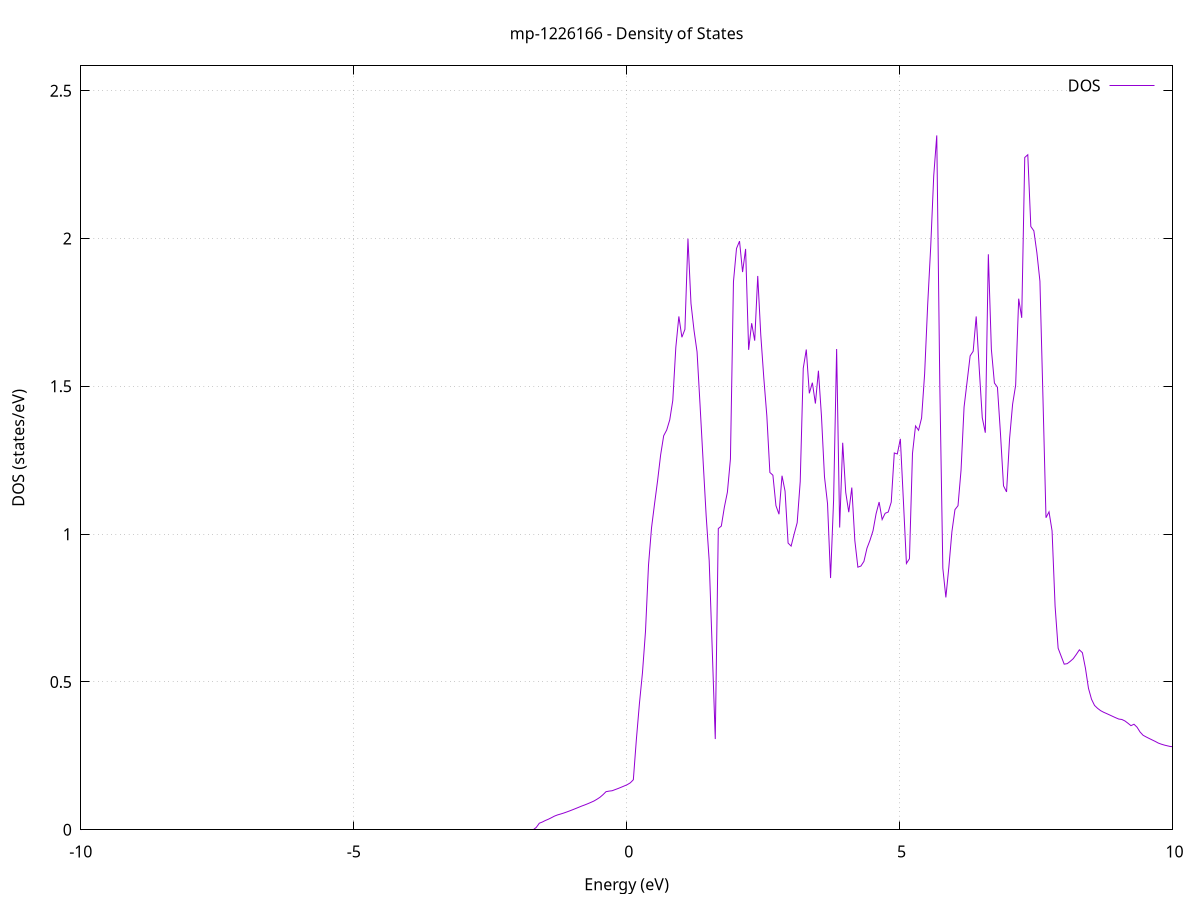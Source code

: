 set title 'mp-1226166 - Density of States'
set xlabel 'Energy (eV)'
set ylabel 'DOS (states/eV)'
set grid
set xrange [-10:10]
set yrange [0:2.584]
set xzeroaxis lt -1
set terminal png size 800,600
set output 'mp-1226166_dos_gnuplot.png'
plot '-' using 1:2 with lines title 'DOS'
-42.567900 0.000000
-42.512300 0.000000
-42.456700 0.000000
-42.401100 0.000000
-42.345500 0.000000
-42.290000 0.000000
-42.234400 0.000000
-42.178800 0.000000
-42.123200 0.000000
-42.067600 0.000000
-42.012000 0.000000
-41.956400 0.000000
-41.900800 0.000000
-41.845300 0.000000
-41.789700 0.000000
-41.734100 0.000000
-41.678500 0.000000
-41.622900 0.000000
-41.567300 0.000000
-41.511700 0.000000
-41.456200 0.000000
-41.400600 0.000000
-41.345000 0.000000
-41.289400 0.000000
-41.233800 0.000000
-41.178200 0.000000
-41.122600 0.000000
-41.067000 0.000000
-41.011500 0.000000
-40.955900 0.000000
-40.900300 0.000000
-40.844700 0.000000
-40.789100 0.000000
-40.733500 0.000000
-40.677900 0.000000
-40.622400 0.000000
-40.566800 0.000000
-40.511200 0.000000
-40.455600 0.000000
-40.400000 0.000000
-40.344400 0.000000
-40.288800 0.000000
-40.233200 0.000000
-40.177700 0.000000
-40.122100 0.000000
-40.066500 0.000000
-40.010900 0.000000
-39.955300 0.000000
-39.899700 0.000000
-39.844100 0.000000
-39.788600 0.000000
-39.733000 0.000000
-39.677400 0.000000
-39.621800 0.000000
-39.566200 0.000000
-39.510600 0.000000
-39.455000 0.000000
-39.399400 0.000000
-39.343900 0.000000
-39.288300 0.000000
-39.232700 0.000000
-39.177100 0.000000
-39.121500 0.000000
-39.065900 0.000000
-39.010300 0.000000
-38.954800 0.000000
-38.899200 0.000000
-38.843600 0.000000
-38.788000 0.000000
-38.732400 0.000000
-38.676800 0.000000
-38.621200 0.000000
-38.565600 0.000000
-38.510100 0.000000
-38.454500 0.000000
-38.398900 0.000000
-38.343300 0.000000
-38.287700 0.000000
-38.232100 0.000000
-38.176500 0.000000
-38.121000 0.000000
-38.065400 0.000000
-38.009800 0.000000
-37.954200 0.000000
-37.898600 0.000000
-37.843000 0.000000
-37.787400 0.000000
-37.731900 0.000000
-37.676300 0.000000
-37.620700 0.000000
-37.565100 0.000000
-37.509500 0.000000
-37.453900 0.000000
-37.398300 0.000000
-37.342700 0.000000
-37.287200 0.000000
-37.231600 0.000000
-37.176000 0.000000
-37.120400 0.000000
-37.064800 0.000000
-37.009200 0.000000
-36.953600 0.000000
-36.898100 0.000000
-36.842500 0.000000
-36.786900 0.000000
-36.731300 5.081900
-36.675700 13.425500
-36.620100 4.157400
-36.564500 2.835200
-36.508900 3.525400
-36.453400 5.686600
-36.397800 6.698600
-36.342200 4.950300
-36.286600 0.000000
-36.231000 0.000000
-36.175400 0.000000
-36.119800 0.000000
-36.064300 0.000000
-36.008700 0.000000
-35.953100 0.000000
-35.897500 0.000000
-35.841900 0.000000
-35.786300 0.000000
-35.730700 0.000000
-35.675100 0.000000
-35.619600 0.000000
-35.564000 0.000000
-35.508400 0.000000
-35.452800 0.000000
-35.397200 0.000000
-35.341600 0.000000
-35.286000 0.000000
-35.230500 0.000000
-35.174900 0.000000
-35.119300 0.000000
-35.063700 0.000000
-35.008100 0.000000
-34.952500 0.000000
-34.896900 0.000000
-34.841300 0.000000
-34.785800 0.000000
-34.730200 0.000000
-34.674600 0.000000
-34.619000 0.000000
-34.563400 0.000000
-34.507800 0.000000
-34.452200 0.000000
-34.396700 0.000000
-34.341100 0.000000
-34.285500 0.000000
-34.229900 0.000000
-34.174300 0.000000
-34.118700 0.000000
-34.063100 0.000000
-34.007500 0.000000
-33.952000 0.000000
-33.896400 0.000000
-33.840800 0.000000
-33.785200 0.000000
-33.729600 0.000000
-33.674000 0.000000
-33.618400 0.000000
-33.562900 0.000000
-33.507300 0.000000
-33.451700 0.000000
-33.396100 0.000000
-33.340500 0.000000
-33.284900 0.000000
-33.229300 0.000000
-33.173700 0.000000
-33.118200 0.000000
-33.062600 0.000000
-33.007000 0.000000
-32.951400 0.000000
-32.895800 0.000000
-32.840200 0.000000
-32.784600 0.000000
-32.729100 0.000000
-32.673500 0.000000
-32.617900 0.000000
-32.562300 0.000000
-32.506700 0.000000
-32.451100 0.000000
-32.395500 0.000000
-32.339900 0.000000
-32.284400 0.000000
-32.228800 0.000000
-32.173200 0.000000
-32.117600 0.000000
-32.062000 0.000000
-32.006400 0.000000
-31.950800 0.000000
-31.895300 0.000000
-31.839700 0.000000
-31.784100 0.000000
-31.728500 0.000000
-31.672900 0.000000
-31.617300 0.000000
-31.561700 0.000000
-31.506100 0.000000
-31.450600 0.000000
-31.395000 0.000000
-31.339400 0.000000
-31.283800 0.000000
-31.228200 0.000000
-31.172600 0.000000
-31.117000 0.000000
-31.061500 0.000000
-31.005900 0.000000
-30.950300 0.000000
-30.894700 0.000000
-30.839100 0.000000
-30.783500 0.000000
-30.727900 0.000000
-30.672300 0.000000
-30.616800 0.000000
-30.561200 0.000000
-30.505600 0.000000
-30.450000 0.000000
-30.394400 0.000000
-30.338800 0.000000
-30.283200 0.000000
-30.227700 0.000000
-30.172100 0.000000
-30.116500 0.000000
-30.060900 0.000000
-30.005300 0.000000
-29.949700 0.000000
-29.894100 0.000000
-29.838500 0.000000
-29.783000 0.000000
-29.727400 0.000000
-29.671800 0.000000
-29.616200 0.000000
-29.560600 0.000000
-29.505000 0.000000
-29.449400 0.000000
-29.393900 0.000000
-29.338300 0.000000
-29.282700 0.000000
-29.227100 0.000000
-29.171500 0.000000
-29.115900 0.000000
-29.060300 0.000000
-29.004700 0.000000
-28.949200 0.000000
-28.893600 0.000000
-28.838000 0.000000
-28.782400 0.000000
-28.726800 0.000000
-28.671200 0.000000
-28.615600 0.000000
-28.560100 0.000000
-28.504500 0.000000
-28.448900 0.000000
-28.393300 0.000000
-28.337700 0.000000
-28.282100 0.000000
-28.226500 0.000000
-28.170900 0.000000
-28.115400 0.000000
-28.059800 0.000000
-28.004200 0.000000
-27.948600 0.000000
-27.893000 0.000000
-27.837400 0.000000
-27.781800 0.000000
-27.726300 0.000000
-27.670700 0.000000
-27.615100 0.000000
-27.559500 0.000000
-27.503900 0.000000
-27.448300 0.000000
-27.392700 0.000000
-27.337100 0.000000
-27.281600 0.000000
-27.226000 0.000000
-27.170400 0.000000
-27.114800 0.000000
-27.059200 0.000000
-27.003600 0.000000
-26.948000 0.000000
-26.892500 0.000000
-26.836900 0.000000
-26.781300 0.000000
-26.725700 0.000000
-26.670100 0.000000
-26.614500 0.000000
-26.558900 0.000000
-26.503300 0.000000
-26.447800 0.000000
-26.392200 0.000000
-26.336600 0.000000
-26.281000 0.000000
-26.225400 0.000000
-26.169800 0.000000
-26.114200 0.000000
-26.058700 0.000000
-26.003100 0.000000
-25.947500 0.000000
-25.891900 0.000000
-25.836300 0.000000
-25.780700 0.000000
-25.725100 0.000000
-25.669500 0.000000
-25.614000 0.000000
-25.558400 0.000000
-25.502800 0.000000
-25.447200 0.000000
-25.391600 0.000000
-25.336000 0.000000
-25.280400 0.000000
-25.224900 0.000000
-25.169300 0.000000
-25.113700 0.000000
-25.058100 0.000000
-25.002500 0.000000
-24.946900 0.000000
-24.891300 0.000000
-24.835700 0.000000
-24.780200 0.000000
-24.724600 0.000000
-24.669000 0.000000
-24.613400 0.000000
-24.557800 0.000000
-24.502200 0.000000
-24.446600 0.000000
-24.391100 0.000000
-24.335500 0.000000
-24.279900 0.000000
-24.224300 0.000000
-24.168700 0.000000
-24.113100 0.000000
-24.057500 0.000000
-24.001900 0.000000
-23.946400 0.000000
-23.890800 0.000000
-23.835200 0.000000
-23.779600 0.000000
-23.724000 0.000000
-23.668400 0.000000
-23.612800 0.000000
-23.557300 0.000000
-23.501700 0.000000
-23.446100 0.000000
-23.390500 0.000000
-23.334900 0.000000
-23.279300 0.000000
-23.223700 0.000000
-23.168200 0.000000
-23.112600 0.000000
-23.057000 0.000000
-23.001400 0.000000
-22.945800 0.000000
-22.890200 0.000000
-22.834600 0.000000
-22.779000 0.000000
-22.723500 0.000000
-22.667900 0.000000
-22.612300 0.000000
-22.556700 0.000000
-22.501100 0.000000
-22.445500 0.000000
-22.389900 0.000000
-22.334400 0.000000
-22.278800 0.000000
-22.223200 0.000000
-22.167600 0.000000
-22.112000 0.000000
-22.056400 0.000000
-22.000800 0.000000
-21.945200 0.000000
-21.889700 0.000000
-21.834100 0.000000
-21.778500 0.000000
-21.722900 0.000000
-21.667300 0.000000
-21.611700 0.000000
-21.556100 0.000000
-21.500600 0.000000
-21.445000 0.000000
-21.389400 0.000000
-21.333800 0.000000
-21.278200 0.000000
-21.222600 0.000000
-21.167000 0.000000
-21.111400 0.000000
-21.055900 0.000000
-21.000300 0.000000
-20.944700 0.000000
-20.889100 0.000000
-20.833500 0.000000
-20.777900 0.000000
-20.722300 0.000000
-20.666800 0.000000
-20.611200 0.000000
-20.555600 0.000000
-20.500000 0.000000
-20.444400 0.000000
-20.388800 0.000000
-20.333200 0.000000
-20.277600 0.000000
-20.222100 0.000000
-20.166500 0.000000
-20.110900 0.000000
-20.055300 0.000000
-19.999700 0.000000
-19.944100 0.000000
-19.888500 0.000000
-19.833000 0.000000
-19.777400 0.000000
-19.721800 0.000000
-19.666200 0.000000
-19.610600 0.000000
-19.555000 0.000000
-19.499400 0.000000
-19.443800 0.000000
-19.388300 0.000000
-19.332700 0.000000
-19.277100 0.000000
-19.221500 0.000000
-19.165900 0.000000
-19.110300 0.000000
-19.054700 0.000000
-18.999200 0.000000
-18.943600 0.000000
-18.888000 0.000000
-18.832400 0.000000
-18.776800 0.000000
-18.721200 0.000000
-18.665600 0.000000
-18.610000 0.000000
-18.554500 0.000000
-18.498900 0.000000
-18.443300 0.000000
-18.387700 0.000000
-18.332100 0.000000
-18.276500 0.000000
-18.220900 0.000000
-18.165400 0.000000
-18.109800 0.000000
-18.054200 0.000000
-17.998600 0.000000
-17.943000 0.000000
-17.887400 0.000000
-17.831800 0.000000
-17.776200 0.000000
-17.720700 0.000000
-17.665100 0.000000
-17.609500 0.000000
-17.553900 0.000000
-17.498300 0.000000
-17.442700 0.000000
-17.387100 0.000000
-17.331600 0.000000
-17.276000 0.000000
-17.220400 0.000000
-17.164800 0.000000
-17.109200 0.000000
-17.053600 0.000000
-16.998000 0.000000
-16.942400 0.000000
-16.886900 0.000000
-16.831300 0.000000
-16.775700 0.000000
-16.720100 0.000000
-16.664500 0.000000
-16.608900 0.000000
-16.553300 0.000000
-16.497800 0.000000
-16.442200 0.000000
-16.386600 0.000000
-16.331000 0.000000
-16.275400 0.000000
-16.219800 0.000000
-16.164200 0.000000
-16.108600 0.000000
-16.053100 0.000000
-15.997500 0.000000
-15.941900 0.000000
-15.886300 0.000000
-15.830700 0.000000
-15.775100 0.000000
-15.719500 0.000000
-15.664000 0.000000
-15.608400 0.000000
-15.552800 0.000000
-15.497200 0.000000
-15.441600 0.000000
-15.386000 0.000000
-15.330400 0.000000
-15.274800 0.000000
-15.219300 0.000000
-15.163700 0.000000
-15.108100 0.000000
-15.052500 0.000000
-14.996900 0.000000
-14.941300 0.000000
-14.885700 0.000000
-14.830200 0.000000
-14.774600 0.000000
-14.719000 0.000000
-14.663400 0.000000
-14.607800 0.000000
-14.552200 0.000000
-14.496600 0.000000
-14.441000 0.000000
-14.385500 0.000000
-14.329900 0.000000
-14.274300 0.000000
-14.218700 0.000000
-14.163100 0.000000
-14.107500 0.000000
-14.051900 0.000000
-13.996400 0.000000
-13.940800 0.000000
-13.885200 0.000000
-13.829600 0.000000
-13.774000 0.000000
-13.718400 0.000000
-13.662800 0.000000
-13.607200 0.000000
-13.551700 0.000000
-13.496100 0.000000
-13.440500 0.000000
-13.384900 0.000000
-13.329300 0.000000
-13.273700 0.000000
-13.218100 0.000000
-13.162600 0.000000
-13.107000 0.000000
-13.051400 0.000000
-12.995800 0.000000
-12.940200 0.000000
-12.884600 0.000000
-12.829000 0.000000
-12.773400 0.000000
-12.717900 0.000000
-12.662300 0.000000
-12.606700 0.000000
-12.551100 0.000000
-12.495500 0.000000
-12.439900 0.000000
-12.384300 0.000000
-12.328800 0.000000
-12.273200 0.000000
-12.217600 0.000000
-12.162000 0.000000
-12.106400 0.000000
-12.050800 0.000000
-11.995200 0.000000
-11.939600 0.000000
-11.884100 0.000000
-11.828500 0.000000
-11.772900 0.000000
-11.717300 0.000000
-11.661700 0.000000
-11.606100 0.000000
-11.550500 0.000000
-11.495000 0.000000
-11.439400 0.000000
-11.383800 0.000000
-11.328200 0.000000
-11.272600 0.000000
-11.217000 0.000000
-11.161400 0.000000
-11.105800 0.000000
-11.050300 0.000000
-10.994700 0.000000
-10.939100 0.000000
-10.883500 0.000000
-10.827900 0.000000
-10.772300 0.000000
-10.716700 0.000000
-10.661200 0.000000
-10.605600 0.000000
-10.550000 0.000000
-10.494400 0.000000
-10.438800 0.000000
-10.383200 0.000000
-10.327600 0.000000
-10.272000 0.000000
-10.216500 0.000000
-10.160900 0.000000
-10.105300 0.000000
-10.049700 0.000000
-9.994100 0.000000
-9.938500 0.000000
-9.882900 0.000000
-9.827400 0.000000
-9.771800 0.000000
-9.716200 0.000000
-9.660600 0.000000
-9.605000 0.000000
-9.549400 0.000000
-9.493800 0.000000
-9.438200 0.000000
-9.382700 0.000000
-9.327100 0.000000
-9.271500 0.000000
-9.215900 0.000000
-9.160300 0.000000
-9.104700 0.000000
-9.049100 0.000000
-8.993600 0.000000
-8.938000 0.000000
-8.882400 0.000000
-8.826800 0.000000
-8.771200 0.000000
-8.715600 0.000000
-8.660000 0.000000
-8.604500 0.000000
-8.548900 0.000000
-8.493300 0.000000
-8.437700 0.000000
-8.382100 0.000000
-8.326500 0.000000
-8.270900 0.000000
-8.215300 0.000000
-8.159800 0.000000
-8.104200 0.000000
-8.048600 0.000000
-7.993000 0.000000
-7.937400 0.000000
-7.881800 0.000000
-7.826200 0.000000
-7.770700 0.000000
-7.715100 0.000000
-7.659500 0.000000
-7.603900 0.000000
-7.548300 0.000000
-7.492700 0.000000
-7.437100 0.000000
-7.381500 0.000000
-7.326000 0.000000
-7.270400 0.000000
-7.214800 0.000000
-7.159200 0.000000
-7.103600 0.000000
-7.048000 0.000000
-6.992400 0.000000
-6.936900 0.000000
-6.881300 0.000000
-6.825700 0.000000
-6.770100 0.000000
-6.714500 0.000000
-6.658900 0.000000
-6.603300 0.000000
-6.547700 0.000000
-6.492200 0.000000
-6.436600 0.000000
-6.381000 0.000000
-6.325400 0.000000
-6.269800 0.000000
-6.214200 0.000000
-6.158600 0.000000
-6.103100 0.000000
-6.047500 0.000000
-5.991900 0.000000
-5.936300 0.000000
-5.880700 0.000000
-5.825100 0.000000
-5.769500 0.000000
-5.713900 0.000000
-5.658400 0.000000
-5.602800 0.000000
-5.547200 0.000000
-5.491600 0.000000
-5.436000 0.000000
-5.380400 0.000000
-5.324800 0.000000
-5.269300 0.000000
-5.213700 0.000000
-5.158100 0.000000
-5.102500 0.000000
-5.046900 0.000000
-4.991300 0.000000
-4.935700 0.000000
-4.880100 0.000000
-4.824600 0.000000
-4.769000 0.000000
-4.713400 0.000000
-4.657800 0.000000
-4.602200 0.000000
-4.546600 0.000000
-4.491000 0.000000
-4.435500 0.000000
-4.379900 0.000000
-4.324300 0.000000
-4.268700 0.000000
-4.213100 0.000000
-4.157500 0.000000
-4.101900 0.000000
-4.046300 0.000000
-3.990800 0.000000
-3.935200 0.000000
-3.879600 0.000000
-3.824000 0.000000
-3.768400 0.000000
-3.712800 0.000000
-3.657200 0.000000
-3.601700 0.000000
-3.546100 0.000000
-3.490500 0.000000
-3.434900 0.000000
-3.379300 0.000000
-3.323700 0.000000
-3.268100 0.000000
-3.212500 0.000000
-3.157000 0.000000
-3.101400 0.000000
-3.045800 0.000000
-2.990200 0.000000
-2.934600 0.000000
-2.879000 0.000000
-2.823400 0.000000
-2.767900 0.000000
-2.712300 0.000000
-2.656700 0.000000
-2.601100 0.000000
-2.545500 0.000000
-2.489900 0.000000
-2.434300 0.000000
-2.378700 0.000000
-2.323200 0.000000
-2.267600 0.000000
-2.212000 0.000000
-2.156400 0.000000
-2.100800 0.000000
-2.045200 0.000000
-1.989600 0.000000
-1.934100 0.000000
-1.878500 0.000000
-1.822900 0.000000
-1.767300 0.000000
-1.711700 0.000000
-1.656100 0.007900
-1.600500 0.022100
-1.544900 0.026200
-1.489400 0.031400
-1.433800 0.035700
-1.378200 0.040800
-1.322600 0.046200
-1.267000 0.050200
-1.211400 0.053200
-1.155800 0.056400
-1.100300 0.060000
-1.044700 0.063800
-0.989100 0.067800
-0.933500 0.071900
-0.877900 0.076100
-0.822300 0.080300
-0.766700 0.084100
-0.711100 0.088200
-0.655600 0.092600
-0.600000 0.097200
-0.544400 0.103200
-0.488800 0.109900
-0.433200 0.118700
-0.377600 0.128900
-0.322000 0.130800
-0.266500 0.132000
-0.210900 0.135900
-0.155300 0.139700
-0.099700 0.143900
-0.044100 0.148200
0.011500 0.152700
0.067100 0.158800
0.122700 0.169300
0.178200 0.305600
0.233800 0.426200
0.289400 0.530300
0.345000 0.670000
0.400600 0.895700
0.456200 1.022100
0.511800 1.103400
0.567300 1.181400
0.622900 1.268400
0.678500 1.332900
0.734100 1.352400
0.789700 1.386700
0.845300 1.452300
0.900900 1.631700
0.956500 1.736500
1.012000 1.666000
1.067600 1.692700
1.123200 1.999400
1.178800 1.780200
1.234400 1.689200
1.290000 1.616500
1.345600 1.434500
1.401100 1.246600
1.456700 1.062300
1.512300 0.909900
1.567900 0.610900
1.623500 0.306900
1.679100 1.018900
1.734700 1.027300
1.790300 1.091300
1.845800 1.142000
1.901400 1.253900
1.957000 1.854200
2.012600 1.966300
2.068200 1.991100
2.123800 1.886600
2.179400 1.964800
2.234900 1.623400
2.290500 1.713500
2.346100 1.654500
2.401700 1.873400
2.457300 1.673900
2.512900 1.528100
2.568500 1.399600
2.624100 1.208600
2.679600 1.199300
2.735200 1.096400
2.790800 1.067400
2.846400 1.197600
2.902000 1.145400
2.957600 0.969800
3.013200 0.959600
3.068700 1.000400
3.124300 1.038700
3.179900 1.177700
3.235500 1.561100
3.291100 1.624600
3.346700 1.476300
3.402300 1.512300
3.457900 1.441800
3.513400 1.552800
3.569000 1.399700
3.624600 1.193800
3.680200 1.103300
3.735800 0.851600
3.791400 1.115400
3.847000 1.626300
3.902500 1.022500
3.958100 1.309200
4.013700 1.141200
4.069300 1.074200
4.124900 1.157600
4.180500 0.978300
4.236100 0.888300
4.291700 0.892100
4.347200 0.907900
4.402800 0.952500
4.458400 0.979400
4.514000 1.011800
4.569600 1.068900
4.625200 1.108600
4.680800 1.049500
4.736300 1.070600
4.791900 1.074800
4.847500 1.108300
4.903100 1.274600
4.958700 1.271300
5.014300 1.322400
5.069900 1.113600
5.125400 0.900700
5.181000 0.917000
5.236600 1.273000
5.292200 1.366000
5.347800 1.351400
5.403400 1.392900
5.459000 1.542200
5.514600 1.774800
5.570100 1.970900
5.625700 2.212100
5.681300 2.348800
5.736900 1.507700
5.792500 0.884700
5.848100 0.786000
5.903700 0.890000
5.959200 1.008700
6.014800 1.083000
6.070400 1.096200
6.126000 1.215900
6.181600 1.429700
6.237200 1.516000
6.292800 1.603000
6.348400 1.618600
6.403900 1.736400
6.459500 1.559800
6.515100 1.393600
6.570700 1.343100
6.626300 1.946600
6.681900 1.624800
6.737500 1.511300
6.793000 1.496800
6.848600 1.340000
6.904200 1.163300
6.959800 1.142900
7.015400 1.323000
7.071000 1.439700
7.126600 1.503800
7.182200 1.796500
7.237700 1.731700
7.293300 2.274200
7.348900 2.283400
7.404500 2.040700
7.460100 2.026000
7.515700 1.951700
7.571300 1.855500
7.626800 1.461700
7.682400 1.055500
7.738000 1.075500
7.793600 1.011400
7.849200 0.756100
7.904800 0.614300
7.960400 0.587100
8.016000 0.560200
8.071500 0.561900
8.127100 0.569800
8.182700 0.579000
8.238300 0.593300
8.293900 0.608700
8.349500 0.598900
8.405100 0.546700
8.460600 0.478800
8.516200 0.441700
8.571800 0.420600
8.627400 0.410800
8.683000 0.403000
8.738600 0.397500
8.794200 0.393000
8.849800 0.388300
8.905300 0.383500
8.960900 0.378800
9.016500 0.374500
9.072100 0.373100
9.127700 0.368200
9.183300 0.360500
9.238900 0.352200
9.294400 0.357000
9.350000 0.347100
9.405600 0.330800
9.461200 0.319700
9.516800 0.314100
9.572400 0.308900
9.628000 0.303900
9.683600 0.298900
9.739100 0.293400
9.794700 0.289600
9.850300 0.286500
9.905900 0.284000
9.961500 0.281600
10.017100 0.281400
10.072700 0.277900
10.128200 0.273000
10.183800 0.274100
10.239400 0.279300
10.295000 0.276300
10.350600 0.264600
10.406200 0.262500
10.461800 0.261400
10.517400 0.261000
10.572900 0.261200
10.628500 0.263500
10.684100 0.265800
10.739700 0.270900
10.795300 0.271800
10.850900 0.268000
10.906500 0.260200
10.962000 0.249000
11.017600 0.240600
11.073200 0.234000
11.128800 0.229700
11.184400 0.227300
11.240000 0.225900
11.295600 0.229700
11.351200 0.240500
11.406700 0.235100
11.462300 0.217100
11.517900 0.211300
11.573500 0.206600
11.629100 0.202600
11.684700 0.201300
11.740300 0.208300
11.795800 0.193700
11.851400 0.185300
11.907000 0.178800
11.962600 0.173200
12.018200 0.169100
12.073800 0.166700
12.129400 0.164600
12.185000 0.162700
12.240500 0.161200
12.296100 0.159500
12.351700 0.157700
12.407300 0.156600
12.462900 0.156700
12.518500 0.157200
12.574100 0.159900
12.629600 0.162000
12.685200 0.168100
12.740800 0.167500
12.796400 0.163700
12.852000 0.158300
12.907600 0.142200
12.963200 0.123100
13.018800 0.108700
13.074300 0.100800
13.129900 0.093200
13.185500 0.084500
13.241100 0.079500
13.296700 0.076700
13.352300 0.069200
13.407900 0.063000
13.463400 0.057900
13.519000 0.053100
13.574600 0.047500
13.630200 0.045700
13.685800 0.054300
13.741400 0.298500
13.797000 0.445900
13.852600 0.511900
13.908100 0.492400
13.963700 0.468600
14.019300 0.449200
14.074900 0.441600
14.130500 0.413100
14.186100 0.399800
14.241700 0.385000
14.297200 0.378400
14.352800 0.374700
14.408400 0.384200
14.464000 0.373600
14.519600 0.367400
14.575200 0.352300
14.630800 0.347200
14.686400 0.343200
14.741900 0.341700
14.797500 0.340400
14.853100 0.342400
14.908700 0.343600
14.964300 0.344600
15.019900 0.349100
15.075500 0.347900
15.131000 0.336100
15.186600 0.323500
15.242200 0.306800
15.297800 0.300200
15.353400 0.291000
15.409000 0.282700
15.464600 0.274500
15.520200 0.264500
15.575700 0.257200
15.631300 0.248300
15.686900 0.239800
15.742500 0.231800
15.798100 0.225700
15.853700 0.222000
15.909300 0.220300
15.964800 0.219900
16.020400 0.220200
16.076000 0.222700
16.131600 0.227100
16.187200 0.230400
16.242800 0.234300
16.298400 0.239100
16.354000 0.244400
16.409500 0.251600
16.465100 0.261500
16.520700 0.271900
16.576300 0.280700
16.631900 0.285700
16.687500 0.289600
16.743100 0.300100
16.798600 0.305600
16.854200 0.304300
16.909800 0.302400
16.965400 0.301600
17.021000 0.357700
17.076600 0.422000
17.132200 0.411500
17.187800 0.451000
17.243300 0.470600
17.298900 0.500800
17.354500 0.520400
17.410100 0.554600
17.465700 0.560500
17.521300 0.546700
17.576900 0.518200
17.632400 0.503100
17.688000 0.490100
17.743600 0.476800
17.799200 0.473000
17.854800 0.468000
17.910400 0.469800
17.966000 0.471700
18.021600 0.471400
18.077100 0.469000
18.132700 0.467300
18.188300 0.469100
18.243900 0.477500
18.299500 0.491900
18.355100 0.485700
18.410700 0.479200
18.466200 0.475200
18.521800 0.478900
18.577400 0.482000
18.633000 0.481200
18.688600 0.481500
18.744200 0.475700
18.799800 0.471800
18.855400 0.468400
18.910900 0.475300
18.966500 0.478900
19.022100 0.473500
19.077700 0.476500
19.133300 0.479500
19.188900 0.490700
19.244500 0.495800
19.300000 0.500200
19.355600 0.503200
19.411200 0.507700
19.466800 0.516500
19.522400 0.528800
19.578000 0.539900
19.633600 0.546600
19.689100 0.542100
19.744700 0.550500
19.800300 0.557800
19.855900 0.562600
19.911500 0.574600
19.967100 0.557600
20.022700 0.549600
20.078300 0.545500
20.133800 0.545600
20.189400 0.530200
20.245000 0.522200
20.300600 0.517300
20.356200 0.513000
20.411800 0.512600
20.467400 0.514700
20.522900 0.513700
20.578500 0.512600
20.634100 0.509400
20.689700 0.510300
20.745300 0.511100
20.800900 0.511900
20.856500 0.510700
20.912100 0.508400
20.967600 0.503900
21.023200 0.500000
21.078800 0.496300
21.134400 0.491700
21.190000 0.494900
21.245600 0.507300
21.301200 0.514300
21.356700 0.519400
21.412300 0.525400
21.467900 0.489200
21.523500 0.471900
21.579100 0.463000
21.634700 0.463000
21.690300 0.467700
21.745900 0.484300
21.801400 0.477000
21.857000 0.467000
21.912600 0.460900
21.968200 0.467300
22.023800 0.493100
22.079400 0.485300
22.135000 0.487800
22.190500 0.491900
22.246100 0.524400
22.301700 0.519900
22.357300 0.518300
22.412900 0.515100
22.468500 0.522900
22.524100 0.523900
22.579700 0.511700
22.635200 0.509600
22.690800 0.506200
22.746400 0.517600
22.802000 0.538000
22.857600 0.542100
22.913200 0.538400
22.968800 0.534300
23.024300 0.529500
23.079900 0.529100
23.135500 0.520700
23.191100 0.524600
23.246700 0.537300
23.302300 0.555000
23.357900 0.572000
23.413500 0.592300
23.469000 0.607900
23.524600 0.636100
23.580200 0.692300
23.635800 0.634500
23.691400 0.593200
23.747000 0.571200
23.802600 0.550300
23.858100 0.533500
23.913700 0.520400
23.969300 0.508600
24.024900 0.487700
24.080500 0.459900
24.136100 0.455100
24.191700 0.453900
24.247300 0.455800
24.302800 0.457700
24.358400 0.458700
24.414000 0.471700
24.469600 0.481300
24.525200 0.476800
24.580800 0.479700
24.636400 0.576800
24.691900 0.585900
24.747500 0.479800
24.803100 0.437300
24.858700 0.401000
24.914300 0.382100
24.969900 0.369500
25.025500 0.363700
25.081100 0.358700
25.136600 0.355000
25.192200 0.355100
25.247800 0.357400
25.303400 0.356300
25.359000 0.351600
25.414600 0.344500
25.470200 0.339800
25.525700 0.334700
25.581300 0.329800
25.636900 0.324700
25.692500 0.319300
25.748100 0.314900
25.803700 0.310500
25.859300 0.306400
25.914900 0.306600
25.970400 0.307900
26.026000 0.310100
26.081600 0.314300
26.137200 0.321600
26.192800 0.341900
26.248400 0.439700
26.304000 0.470100
26.359500 0.513300
26.415100 0.571500
26.470700 0.667500
26.526300 0.782800
26.581900 0.872200
26.637500 0.972900
26.693100 1.047600
26.748700 1.116600
26.804200 1.220700
26.859800 1.419500
26.915400 2.007500
26.971000 6.012400
27.026600 3.891900
27.082200 4.455800
27.137800 335.435800
27.193300 1.934700
27.248900 1.460900
27.304500 1.232400
27.360100 1.033600
27.415700 0.897700
27.471300 0.830800
27.526900 0.800600
27.582500 0.774800
27.638000 0.777700
27.693600 0.756000
27.749200 0.739700
27.804800 0.722000
27.860400 0.699600
27.916000 0.687100
27.971600 0.679600
28.027100 0.677000
28.082700 0.677300
28.138300 0.684000
28.193900 0.690300
28.249500 0.694800
28.305100 0.690600
28.360700 0.681200
28.416300 0.669500
28.471800 0.656600
28.527400 0.647700
28.583000 0.649000
28.638600 0.651500
28.694200 0.662000
28.749800 0.671600
28.805400 0.642400
28.860900 0.611600
28.916500 0.583200
28.972100 0.563000
29.027700 0.539600
29.083300 0.517100
29.138900 0.502700
29.194500 0.492600
29.250100 0.491900
29.305600 0.480400
29.361200 0.480500
29.416800 0.484400
29.472400 0.495900
29.528000 0.506400
29.583600 0.505300
29.639200 0.495400
29.694700 0.475700
29.750300 0.466800
29.805900 0.463900
29.861500 0.462300
29.917100 0.452800
29.972700 0.441900
30.028300 0.433700
30.083900 0.423200
30.139400 0.414400
30.195000 0.406700
30.250600 0.398100
30.306200 0.390100
30.361800 0.381500
30.417400 0.368300
30.473000 0.356500
30.528500 0.347200
30.584100 0.338200
30.639700 0.330900
30.695300 0.323800
30.750900 0.320800
30.806500 0.305500
30.862100 0.293400
30.917700 0.296800
30.973200 0.261400
31.028800 0.227600
31.084400 0.208000
31.140000 0.193400
31.195600 0.185300
31.251200 0.177000
31.306800 0.171300
31.362300 0.168100
31.417900 0.168600
31.473500 0.172300
31.529100 0.178600
31.584700 0.188000
31.640300 0.200900
31.695900 0.218300
31.751500 0.240900
31.807000 0.260600
31.862600 0.283600
31.918200 0.330400
31.973800 0.375100
32.029400 0.431300
32.085000 0.468700
32.140600 0.496600
32.196100 0.525800
32.251700 0.550400
32.307300 0.577600
32.362900 0.621800
32.418500 0.658200
32.474100 0.697800
32.529700 0.684700
32.585300 0.676900
32.640800 0.702600
32.696400 0.708700
32.752000 0.724900
32.807600 0.732400
32.863200 0.764500
32.918800 0.786600
32.974400 0.781900
33.029900 0.761500
33.085500 0.742600
33.141100 0.741400
33.196700 0.775500
33.252300 0.783200
33.307900 0.807700
33.363500 0.813900
33.419100 0.805200
33.474600 0.794100
33.530200 0.777500
33.585800 0.759200
33.641400 0.748400
33.697000 0.743700
33.752600 0.735300
33.808200 0.717700
33.863700 0.696300
33.919300 0.696300
33.974900 0.694700
34.030500 0.661900
34.086100 0.614900
34.141700 0.584500
34.197300 0.555500
34.252800 0.523900
34.308400 0.497700
34.364000 0.478600
34.419600 0.468700
34.475200 0.462600
34.530800 0.454600
34.586400 0.450300
34.642000 0.449200
34.697500 0.447500
34.753100 0.452400
34.808700 0.494300
34.864300 0.507800
34.919900 0.512500
34.975500 0.515500
35.031100 0.530700
35.086600 0.557800
35.142200 0.566500
35.197800 0.595300
35.253400 0.619300
35.309000 0.640300
35.364600 0.633600
35.420200 0.675000
35.475800 0.612300
35.531300 0.593300
35.586900 0.598700
35.642500 0.615000
35.698100 0.603800
35.753700 0.582700
35.809300 0.581500
35.864900 0.587300
35.920400 0.584800
35.976000 0.584700
36.031600 0.572900
36.087200 0.567400
36.142800 0.572900
36.198400 0.581100
36.254000 0.590900
36.309600 0.619000
36.365100 0.669000
36.420700 0.722800
36.476300 0.767600
36.531900 0.803200
36.587500 0.815100
36.643100 0.827200
36.698700 0.808300
36.754200 0.795700
36.809800 0.753100
36.865400 0.733000
36.921000 0.738200
36.976600 0.734800
37.032200 0.697500
37.087800 0.680300
37.143400 0.677400
37.198900 0.705800
37.254500 0.682600
37.310100 0.652700
37.365700 0.642000
37.421300 0.664300
37.476900 0.640900
37.532500 0.628200
37.588000 0.627300
37.643600 0.629400
37.699200 0.629700
37.754800 0.635500
37.810400 0.645100
37.866000 0.664500
37.921600 0.680900
37.977200 0.688400
38.032700 0.710200
38.088300 0.732400
38.143900 0.735800
38.199500 0.740100
38.255100 0.740700
38.310700 0.746800
38.366300 0.757700
38.421800 0.767500
38.477400 0.777600
38.533000 0.789000
38.588600 0.804700
38.644200 0.816600
38.699800 0.825700
38.755400 0.866400
38.811000 0.845200
38.866500 0.853300
38.922100 0.859800
38.977700 0.872100
39.033300 0.905000
39.088900 1.057600
39.144500 1.200800
39.200100 1.330000
39.255600 1.473600
39.311200 1.701700
39.366800 1.744200
39.422400 1.465100
39.478000 1.322100
39.533600 1.191800
39.589200 1.125500
39.644800 1.097900
39.700300 1.020600
39.755900 1.010100
39.811500 1.036500
39.867100 1.060200
39.922700 0.973600
39.978300 0.894900
40.033900 0.814100
40.089400 0.788700
40.145000 0.754800
40.200600 0.706500
40.256200 0.684700
40.311800 0.673900
40.367400 0.654400
40.423000 0.635600
40.478600 0.619500
40.534100 0.611000
40.589700 0.607100
40.645300 0.605600
40.700900 0.602100
40.756500 0.596500
40.812100 0.596400
40.867700 0.600300
40.923200 0.596600
40.978800 0.594600
41.034400 0.585700
41.090000 0.567500
41.145600 0.556200
41.201200 0.540000
41.256800 0.523500
41.312400 0.519700
41.367900 0.516400
41.423500 0.515000
41.479100 0.511300
41.534700 0.509200
41.590300 0.508000
41.645900 0.511600
41.701500 0.520400
41.757000 0.535500
41.812600 0.575700
41.868200 0.557600
41.923800 0.536000
41.979400 0.529400
42.035000 0.527700
42.090600 0.525600
42.146200 0.520400
42.201700 0.517600
42.257300 0.518500
42.312900 0.525600
42.368500 0.527900
42.424100 0.532400
42.479700 0.542000
42.535300 0.554900
42.590800 0.563900
42.646400 0.568100
42.702000 0.573900
42.757600 0.587100
42.813200 0.602200
42.868800 0.614600
42.924400 0.637400
42.980000 0.655500
43.035500 0.678900
43.091100 0.703200
43.146700 0.722300
43.202300 0.715900
43.257900 0.711100
43.313500 0.693200
43.369100 0.682000
43.424600 0.658500
43.480200 0.647400
43.535800 0.628100
43.591400 0.612600
43.647000 0.608300
43.702600 0.608600
43.758200 0.616000
43.813800 0.628800
43.869300 0.633900
43.924900 0.648200
43.980500 0.667900
44.036100 0.681700
44.091700 0.702200
44.147300 0.712000
44.202900 0.769400
44.258400 0.772200
44.314000 0.789800
44.369600 0.792700
44.425200 0.811100
44.480800 0.811000
44.536400 0.794600
44.592000 0.777300
44.647600 0.757600
44.703100 0.739000
44.758700 0.722800
44.814300 0.707600
44.869900 0.704800
44.925500 0.703400
44.981100 0.687200
45.036700 0.662500
45.092200 0.636800
45.147800 0.626700
45.203400 0.632500
45.259000 0.652400
45.314600 0.685400
45.370200 0.704800
45.425800 0.720300
45.481400 0.732800
45.536900 0.727000
45.592500 0.729700
45.648100 0.732100
45.703700 0.738200
45.759300 0.736900
45.814900 0.733100
45.870500 0.727100
45.926000 0.721000
45.981600 0.710800
46.037200 0.701500
46.092800 0.702100
46.148400 0.703900
46.204000 0.702500
46.259600 0.693700
46.315200 0.681600
46.370700 0.667200
46.426300 0.659100
46.481900 0.666200
46.537500 0.683000
46.593100 0.698400
46.648700 0.693100
46.704300 0.713400
46.759800 0.740100
46.815400 0.757900
46.871000 0.767000
46.926600 0.792100
46.982200 0.827700
47.037800 0.840200
47.093400 0.865900
47.149000 0.897400
47.204500 0.918000
47.260100 0.873900
47.315700 0.855700
47.371300 0.830500
47.426900 0.815800
47.482500 0.826200
47.538100 0.859500
47.593600 0.853400
47.649200 0.863700
47.704800 0.902300
47.760400 0.923000
47.816000 0.882600
47.871600 0.881400
47.927200 0.883700
47.982800 0.869000
48.038300 0.838200
48.093900 0.839300
48.149500 0.808600
48.205100 0.797900
48.260700 0.801500
48.316300 0.817500
48.371900 0.811600
48.427400 0.818100
48.483000 0.804100
48.538600 0.788200
48.594200 0.758300
48.649800 0.732600
48.705400 0.717400
48.761000 0.716600
48.816500 0.714000
48.872100 0.723400
48.927700 0.713400
48.983300 0.711800
49.038900 0.702700
49.094500 0.728000
49.150100 0.705600
49.205700 0.704000
49.261200 0.725800
49.316800 0.663000
49.372400 0.597100
49.428000 0.558000
49.483600 0.542500
49.539200 0.494100
49.594800 0.465200
49.650300 0.458000
49.705900 0.465500
49.761500 0.481400
49.817100 0.492000
49.872700 0.513400
49.928300 0.543800
49.983900 0.586400
50.039500 0.630300
50.095000 0.686000
50.150600 0.725300
50.206200 0.729300
50.261800 0.695000
50.317400 0.666200
50.373000 0.630700
50.428600 0.610000
50.484100 0.607400
50.539700 0.622200
50.595300 0.637800
50.650900 0.659000
50.706500 0.683100
50.762100 0.712800
50.817700 0.740700
50.873300 0.759200
50.928800 0.755800
50.984400 0.752900
51.040000 0.751200
51.095600 0.742200
51.151200 0.731100
51.206800 0.723600
51.262400 0.727700
51.317900 0.745700
51.373500 0.775200
51.429100 0.795400
51.484700 0.837500
51.540300 0.802300
51.595900 0.785500
51.651500 0.808300
51.707100 0.789900
51.762600 0.775600
51.818200 0.778200
51.873800 0.763700
51.929400 0.758000
51.985000 0.716400
52.040600 0.708400
52.096200 0.689200
52.151700 0.670900
52.207300 0.642300
52.262900 0.627600
52.318500 0.617500
52.374100 0.598100
52.429700 0.595100
52.485300 0.603400
52.540900 0.616700
52.596400 0.630700
52.652000 0.644300
52.707600 0.669400
52.763200 0.704400
52.818800 0.723100
52.874400 0.736400
52.930000 0.747100
52.985500 0.753100
53.041100 0.757500
53.096700 0.766000
53.152300 0.769000
53.207900 0.765800
53.263500 0.775300
53.319100 0.764900
53.374700 0.739700
53.430200 0.718700
53.485800 0.713900
53.541400 0.716100
53.597000 0.716500
53.652600 0.724000
53.708200 0.709800
53.763800 0.688100
53.819300 0.688200
53.874900 0.670600
53.930500 0.660900
53.986100 0.646200
54.041700 0.638700
54.097300 0.639700
54.152900 0.657500
54.208500 0.674300
54.264000 0.690300
54.319600 0.730200
54.375200 0.747700
54.430800 0.781600
54.486400 0.808200
54.542000 0.835400
54.597600 0.865900
54.653100 0.888900
54.708700 0.937000
54.764300 0.955700
54.819900 0.951800
54.875500 0.941000
54.931100 0.923400
54.986700 0.902500
55.042300 0.854000
55.097800 0.829200
55.153400 0.791400
55.209000 0.768500
55.264600 0.770900
55.320200 0.787800
55.375800 0.808200
55.431400 0.857900
55.486900 0.871900
55.542500 0.898500
55.598100 0.924600
55.653700 0.915300
55.709300 0.925100
55.764900 0.985700
55.820500 1.044700
55.876100 1.084400
55.931600 1.117400
55.987200 1.162700
56.042800 1.200400
56.098400 1.216300
56.154000 1.212400
56.209600 1.269600
56.265200 1.348500
56.320700 1.264000
56.376300 1.187900
56.431900 1.171000
56.487500 1.137900
56.543100 1.166500
56.598700 1.164200
56.654300 1.113500
56.709900 1.240400
56.765400 1.309800
56.821000 1.363900
56.876600 1.355300
56.932200 1.240000
56.987800 0.987700
57.043400 0.926600
57.099000 0.904900
57.154500 0.954600
57.210100 1.027600
57.265700 1.159700
57.321300 1.219500
57.376900 1.283400
57.432500 1.166200
57.488100 1.096100
57.543700 1.015000
57.599200 0.963300
57.654800 0.939600
57.710400 0.888600
57.766000 0.808700
57.821600 0.800100
57.877200 0.810200
57.932800 0.809000
57.988300 0.852900
58.043900 0.899700
58.099500 0.928100
58.155100 0.946200
58.210700 0.969300
58.266300 0.974000
58.321900 0.969400
58.377500 0.957800
58.433000 0.953900
58.488600 0.974400
58.544200 0.886100
58.599800 0.849800
58.655400 0.830300
58.711000 0.836900
58.766600 0.815900
58.822100 0.831800
58.877700 0.864500
58.933300 0.890500
58.988900 0.963300
59.044500 0.871600
59.100100 0.823900
59.155700 0.806300
59.211300 0.779600
59.266800 0.737600
59.322400 0.720600
59.378000 0.716400
59.433600 0.652600
59.489200 0.623900
59.544800 0.608400
59.600400 0.578800
59.655900 0.559200
59.711500 0.553500
59.767100 0.562500
59.822700 0.577300
59.878300 0.585500
59.933900 0.574100
59.989500 0.583600
60.045100 0.584800
60.100600 0.587000
60.156200 0.568600
60.211800 0.538500
60.267400 0.516000
60.323000 0.491700
60.378600 0.471800
60.434200 0.443900
60.489700 0.447800
60.545300 0.402800
60.600900 0.375200
60.656500 0.361600
60.712100 0.352600
60.767700 0.338400
60.823300 0.318000
60.878900 0.301100
60.934400 0.290100
60.990000 0.277000
61.045600 0.258900
61.101200 0.244100
61.156800 0.231900
61.212400 0.220100
61.268000 0.207900
61.323500 0.198200
61.379100 0.190800
61.434700 0.186400
61.490300 0.184900
61.545900 0.178100
61.601500 0.173400
61.657100 0.168600
61.712700 0.164100
61.768200 0.161500
61.823800 0.157900
61.879400 0.159500
61.935000 0.160500
61.990600 0.158400
62.046200 0.152300
62.101800 0.137600
62.157300 0.111900
62.212900 0.096400
62.268500 0.083300
62.324100 0.072300
62.379700 0.065300
62.435300 0.058900
62.490900 0.052800
62.546500 0.046900
62.602000 0.041300
62.657600 0.035800
62.713200 0.030400
62.768800 0.024900
62.824400 0.019400
62.880000 0.014700
62.935600 0.011300
62.991100 0.009900
63.046700 0.008500
63.102300 0.007200
63.157900 0.006100
63.213500 0.005000
63.269100 0.004100
63.324700 0.003300
63.380200 0.002500
63.435800 0.001900
63.491400 0.001300
63.547000 0.000100
63.602600 0.000000
63.658200 0.000000
63.713800 0.000000
63.769400 0.000000
63.824900 0.000000
63.880500 0.000000
63.936100 0.000000
63.991700 0.000000
64.047300 0.000000
64.102900 0.000000
64.158500 0.000000
64.214000 0.000000
64.269600 0.000000
64.325200 0.000000
64.380800 0.000000
64.436400 0.000000
64.492000 0.000000
64.547600 0.000000
64.603200 0.000000
64.658700 0.000000
64.714300 0.000000
64.769900 0.000000
64.825500 0.000000
64.881100 0.000000
64.936700 0.000000
64.992300 0.000000
65.047800 0.000000
65.103400 0.000000
65.159000 0.000000
65.214600 0.000000
65.270200 0.000000
65.325800 0.000000
65.381400 0.000000
65.437000 0.000000
65.492500 0.000000
65.548100 0.000000
65.603700 0.000000
65.659300 0.000000
65.714900 0.000000
65.770500 0.000000
65.826100 0.000000
65.881600 0.000000
65.937200 0.000000
65.992800 0.000000
66.048400 0.000000
66.104000 0.000000
66.159600 0.000000
66.215200 0.000000
66.270800 0.000000
66.326300 0.000000
66.381900 0.000000
66.437500 0.000000
66.493100 0.000000
66.548700 0.000000
66.604300 0.000000
66.659900 0.000000
66.715400 0.000000
66.771000 0.000000
66.826600 0.000000
66.882200 0.000000
66.937800 0.000000
66.993400 0.000000
67.049000 0.000000
67.104600 0.000000
67.160100 0.000000
67.215700 0.000000
67.271300 0.000000
67.326900 0.000000
67.382500 0.000000
67.438100 0.000000
67.493700 0.000000
67.549200 0.000000
67.604800 0.000000
67.660400 0.000000
67.716000 0.000000
67.771600 0.000000
67.827200 0.000000
67.882800 0.000000
67.938400 0.000000
67.993900 0.000000
68.049500 0.000000
68.105100 0.000000
68.160700 0.000000
68.216300 0.000000
68.271900 0.000000
68.327500 0.000000
68.383000 0.000000
68.438600 0.000000
68.494200 0.000000
68.549800 0.000000
68.605400 0.000000
e

